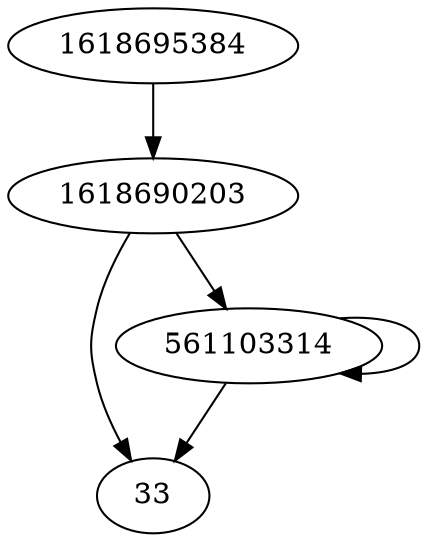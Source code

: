 digraph  {
1618695384;
33;
561103314;
1618690203;
1618695384 -> 1618690203;
561103314 -> 561103314;
561103314 -> 33;
1618690203 -> 561103314;
1618690203 -> 33;
}
